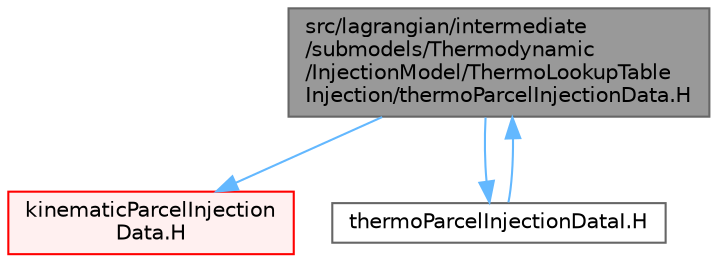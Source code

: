digraph "src/lagrangian/intermediate/submodels/Thermodynamic/InjectionModel/ThermoLookupTableInjection/thermoParcelInjectionData.H"
{
 // LATEX_PDF_SIZE
  bgcolor="transparent";
  edge [fontname=Helvetica,fontsize=10,labelfontname=Helvetica,labelfontsize=10];
  node [fontname=Helvetica,fontsize=10,shape=box,height=0.2,width=0.4];
  Node1 [id="Node000001",label="src/lagrangian/intermediate\l/submodels/Thermodynamic\l/InjectionModel/ThermoLookupTable\lInjection/thermoParcelInjectionData.H",height=0.2,width=0.4,color="gray40", fillcolor="grey60", style="filled", fontcolor="black",tooltip=" "];
  Node1 -> Node2 [id="edge1_Node000001_Node000002",color="steelblue1",style="solid",tooltip=" "];
  Node2 [id="Node000002",label="kinematicParcelInjection\lData.H",height=0.2,width=0.4,color="red", fillcolor="#FFF0F0", style="filled",URL="$kinematicParcelInjectionData_8H.html",tooltip=" "];
  Node1 -> Node143 [id="edge2_Node000001_Node000143",color="steelblue1",style="solid",tooltip=" "];
  Node143 [id="Node000143",label="thermoParcelInjectionDataI.H",height=0.2,width=0.4,color="grey40", fillcolor="white", style="filled",URL="$thermoParcelInjectionDataI_8H.html",tooltip=" "];
  Node143 -> Node1 [id="edge3_Node000143_Node000001",color="steelblue1",style="solid",tooltip=" "];
}
